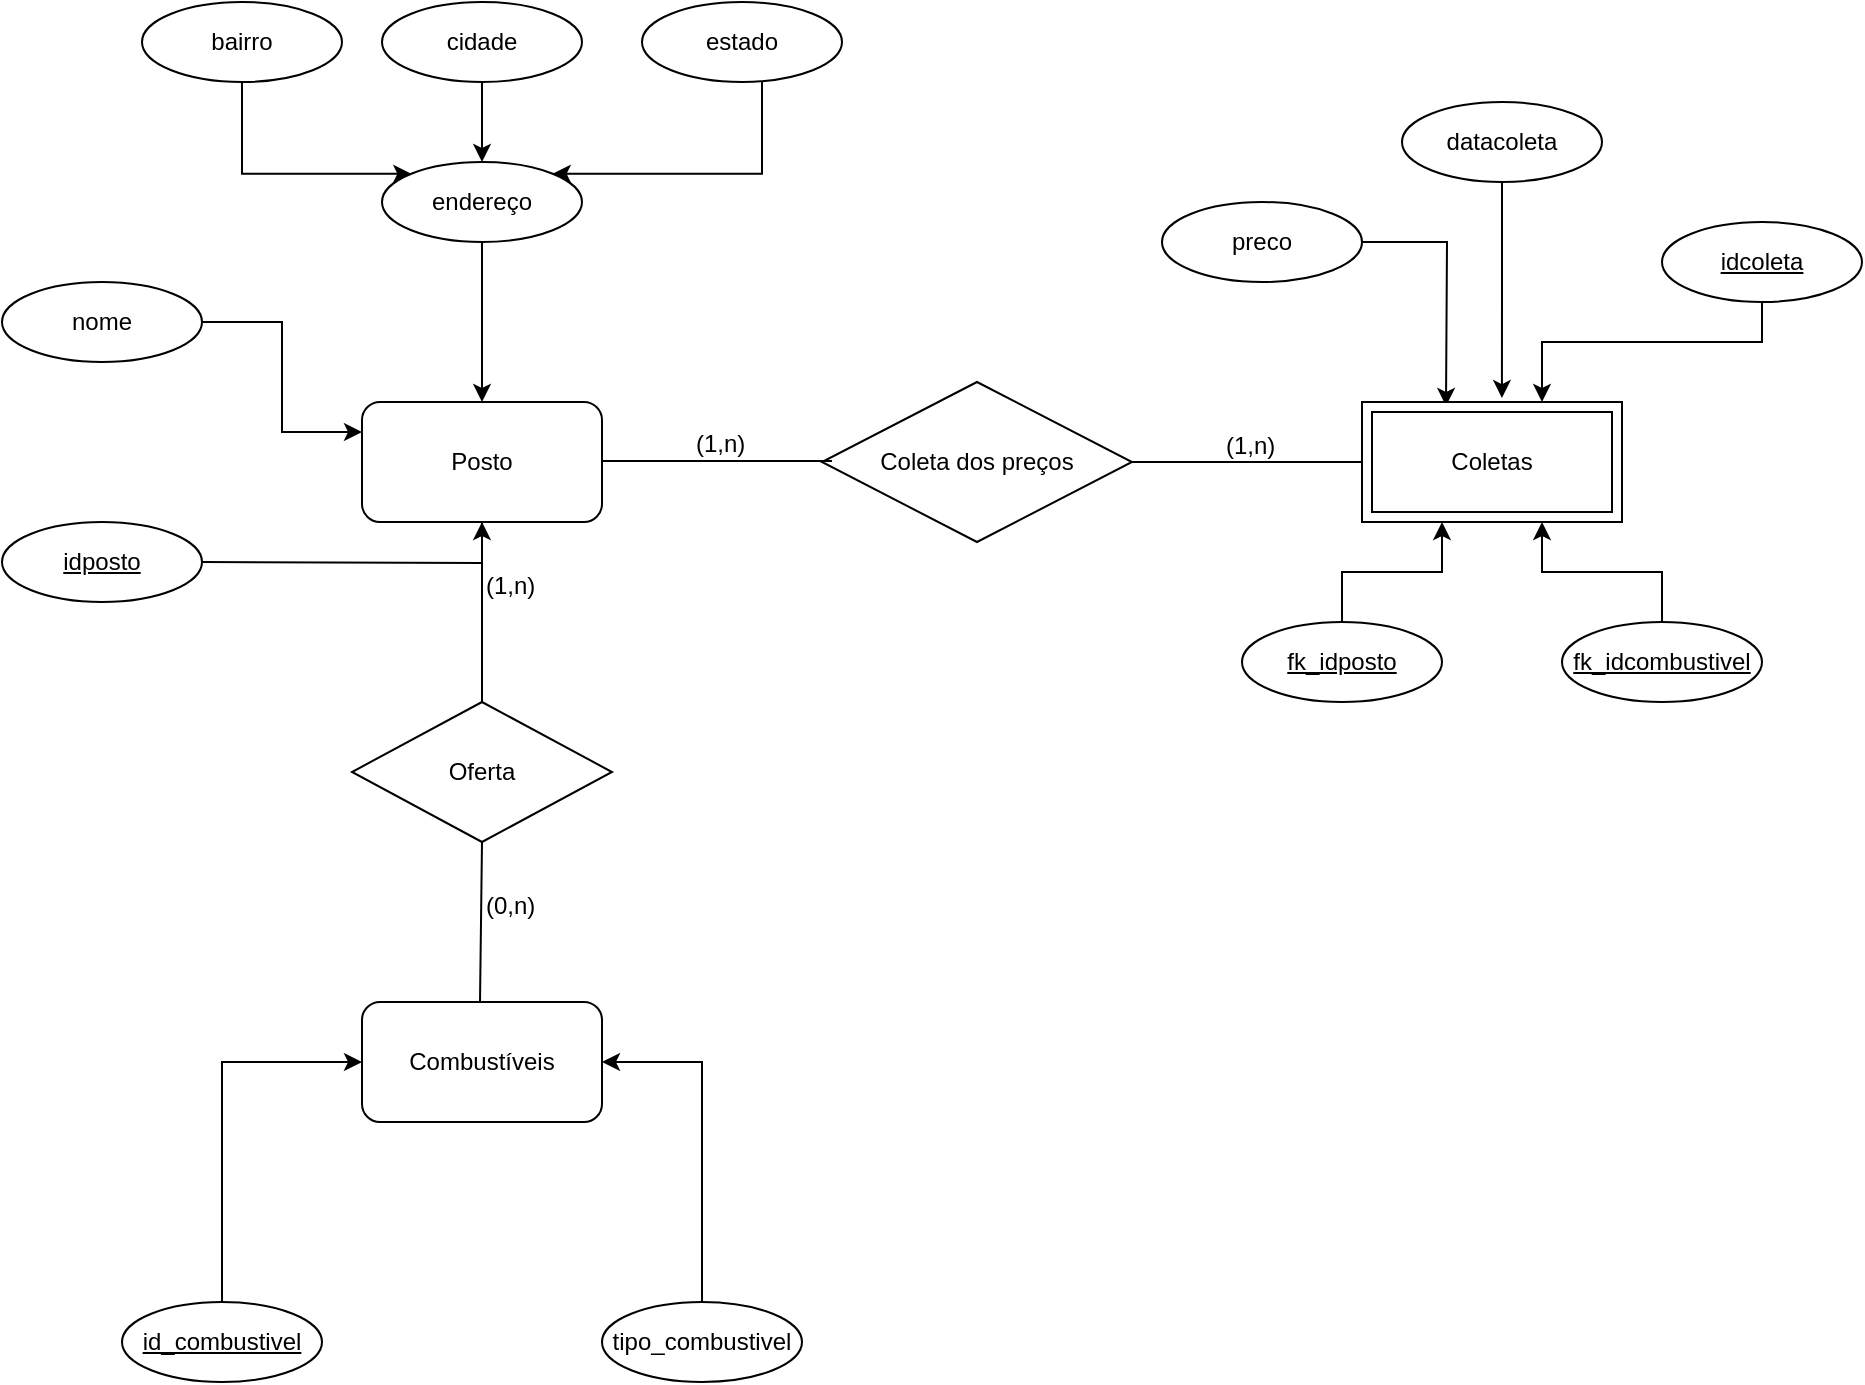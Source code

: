 <mxfile version="24.4.6" type="github">
  <diagram id="R2lEEEUBdFMjLlhIrx00" name="Page-1">
    <mxGraphModel dx="2524" dy="1882" grid="1" gridSize="10" guides="1" tooltips="1" connect="1" arrows="1" fold="1" page="1" pageScale="1" pageWidth="850" pageHeight="1100" math="0" shadow="0" extFonts="Permanent Marker^https://fonts.googleapis.com/css?family=Permanent+Marker">
      <root>
        <mxCell id="0" />
        <mxCell id="1" parent="0" />
        <mxCell id="GcDPoTNNET3Vwg0IlSCf-1" value="Posto" style="rounded=1;whiteSpace=wrap;html=1;" parent="1" vertex="1">
          <mxGeometry x="70" y="190" width="120" height="60" as="geometry" />
        </mxCell>
        <mxCell id="GcDPoTNNET3Vwg0IlSCf-3" value="Combustíveis" style="rounded=1;whiteSpace=wrap;html=1;" parent="1" vertex="1">
          <mxGeometry x="70" y="490" width="120" height="60" as="geometry" />
        </mxCell>
        <mxCell id="GcDPoTNNET3Vwg0IlSCf-38" style="edgeStyle=orthogonalEdgeStyle;rounded=0;orthogonalLoop=1;jettySize=auto;html=1;entryX=0;entryY=0.5;entryDx=0;entryDy=0;exitX=0.5;exitY=0;exitDx=0;exitDy=0;" parent="1" source="RAU7dG7HIQkpDnTx74YW-15" target="GcDPoTNNET3Vwg0IlSCf-3" edge="1">
          <mxGeometry relative="1" as="geometry">
            <mxPoint x="20" y="640" as="sourcePoint" />
          </mxGeometry>
        </mxCell>
        <mxCell id="GcDPoTNNET3Vwg0IlSCf-39" style="edgeStyle=orthogonalEdgeStyle;rounded=0;orthogonalLoop=1;jettySize=auto;html=1;entryX=1;entryY=0.5;entryDx=0;entryDy=0;" parent="1" source="GcDPoTNNET3Vwg0IlSCf-7" target="GcDPoTNNET3Vwg0IlSCf-3" edge="1">
          <mxGeometry relative="1" as="geometry" />
        </mxCell>
        <mxCell id="GcDPoTNNET3Vwg0IlSCf-7" value="tipo_combustivel" style="ellipse;whiteSpace=wrap;html=1;align=center;" parent="1" vertex="1">
          <mxGeometry x="190" y="640" width="100" height="40" as="geometry" />
        </mxCell>
        <mxCell id="GcDPoTNNET3Vwg0IlSCf-30" value="" style="edgeStyle=orthogonalEdgeStyle;rounded=0;orthogonalLoop=1;jettySize=auto;html=1;" parent="1" target="GcDPoTNNET3Vwg0IlSCf-1" edge="1">
          <mxGeometry relative="1" as="geometry">
            <mxPoint x="-10" y="270" as="sourcePoint" />
          </mxGeometry>
        </mxCell>
        <mxCell id="GcDPoTNNET3Vwg0IlSCf-25" value="" style="edgeStyle=orthogonalEdgeStyle;rounded=0;orthogonalLoop=1;jettySize=auto;html=1;" parent="1" source="GcDPoTNNET3Vwg0IlSCf-9" target="GcDPoTNNET3Vwg0IlSCf-1" edge="1">
          <mxGeometry relative="1" as="geometry" />
        </mxCell>
        <mxCell id="GcDPoTNNET3Vwg0IlSCf-9" value="endereço" style="ellipse;whiteSpace=wrap;html=1;align=center;" parent="1" vertex="1">
          <mxGeometry x="80" y="70" width="100" height="40" as="geometry" />
        </mxCell>
        <mxCell id="GcDPoTNNET3Vwg0IlSCf-28" value="" style="edgeStyle=orthogonalEdgeStyle;rounded=0;orthogonalLoop=1;jettySize=auto;html=1;" parent="1" source="GcDPoTNNET3Vwg0IlSCf-10" target="GcDPoTNNET3Vwg0IlSCf-9" edge="1">
          <mxGeometry relative="1" as="geometry" />
        </mxCell>
        <mxCell id="GcDPoTNNET3Vwg0IlSCf-10" value="cidade" style="ellipse;whiteSpace=wrap;html=1;align=center;" parent="1" vertex="1">
          <mxGeometry x="80" y="-10" width="100" height="40" as="geometry" />
        </mxCell>
        <mxCell id="GcDPoTNNET3Vwg0IlSCf-29" style="edgeStyle=orthogonalEdgeStyle;rounded=0;orthogonalLoop=1;jettySize=auto;html=1;entryX=1;entryY=0;entryDx=0;entryDy=0;" parent="1" source="GcDPoTNNET3Vwg0IlSCf-11" target="GcDPoTNNET3Vwg0IlSCf-9" edge="1">
          <mxGeometry relative="1" as="geometry">
            <Array as="points">
              <mxPoint x="270" y="76" />
            </Array>
          </mxGeometry>
        </mxCell>
        <mxCell id="GcDPoTNNET3Vwg0IlSCf-11" value="estado" style="ellipse;whiteSpace=wrap;html=1;align=center;" parent="1" vertex="1">
          <mxGeometry x="210" y="-10" width="100" height="40" as="geometry" />
        </mxCell>
        <mxCell id="GcDPoTNNET3Vwg0IlSCf-12" value="bairro" style="ellipse;whiteSpace=wrap;html=1;align=center;" parent="1" vertex="1">
          <mxGeometry x="-40" y="-10" width="100" height="40" as="geometry" />
        </mxCell>
        <mxCell id="GcDPoTNNET3Vwg0IlSCf-31" style="edgeStyle=orthogonalEdgeStyle;rounded=0;orthogonalLoop=1;jettySize=auto;html=1;entryX=0;entryY=0.25;entryDx=0;entryDy=0;" parent="1" source="GcDPoTNNET3Vwg0IlSCf-13" target="GcDPoTNNET3Vwg0IlSCf-1" edge="1">
          <mxGeometry relative="1" as="geometry" />
        </mxCell>
        <mxCell id="GcDPoTNNET3Vwg0IlSCf-13" value="nome" style="ellipse;whiteSpace=wrap;html=1;align=center;" parent="1" vertex="1">
          <mxGeometry x="-110" y="130" width="100" height="40" as="geometry" />
        </mxCell>
        <mxCell id="GcDPoTNNET3Vwg0IlSCf-35" style="edgeStyle=orthogonalEdgeStyle;rounded=0;orthogonalLoop=1;jettySize=auto;html=1;entryX=0.75;entryY=0;entryDx=0;entryDy=0;" parent="1" edge="1">
          <mxGeometry relative="1" as="geometry">
            <Array as="points">
              <mxPoint x="770" y="160" />
              <mxPoint x="660" y="160" />
            </Array>
            <mxPoint x="770" y="140" as="sourcePoint" />
            <mxPoint x="660" y="190" as="targetPoint" />
          </mxGeometry>
        </mxCell>
        <mxCell id="GcDPoTNNET3Vwg0IlSCf-32" value="" style="edgeStyle=orthogonalEdgeStyle;rounded=0;orthogonalLoop=1;jettySize=auto;html=1;" parent="1" edge="1">
          <mxGeometry relative="1" as="geometry">
            <Array as="points">
              <mxPoint x="560" y="275" />
              <mxPoint x="610" y="275" />
            </Array>
            <mxPoint x="560" y="300" as="sourcePoint" />
            <mxPoint x="610" y="250" as="targetPoint" />
          </mxGeometry>
        </mxCell>
        <mxCell id="GcDPoTNNET3Vwg0IlSCf-33" value="" style="edgeStyle=orthogonalEdgeStyle;rounded=0;orthogonalLoop=1;jettySize=auto;html=1;" parent="1" edge="1">
          <mxGeometry relative="1" as="geometry">
            <Array as="points">
              <mxPoint x="720" y="275" />
              <mxPoint x="660" y="275" />
            </Array>
            <mxPoint x="720" y="300" as="sourcePoint" />
            <mxPoint x="660" y="250" as="targetPoint" />
          </mxGeometry>
        </mxCell>
        <mxCell id="GcDPoTNNET3Vwg0IlSCf-17" value="datacoleta" style="ellipse;whiteSpace=wrap;html=1;align=center;" parent="1" vertex="1">
          <mxGeometry x="590" y="40" width="100" height="40" as="geometry" />
        </mxCell>
        <mxCell id="GcDPoTNNET3Vwg0IlSCf-18" value="preco" style="ellipse;whiteSpace=wrap;html=1;align=center;" parent="1" vertex="1">
          <mxGeometry x="470" y="90" width="100" height="40" as="geometry" />
        </mxCell>
        <mxCell id="GcDPoTNNET3Vwg0IlSCf-19" value="Oferta" style="shape=rhombus;perimeter=rhombusPerimeter;whiteSpace=wrap;html=1;align=center;" parent="1" vertex="1">
          <mxGeometry x="65" y="340" width="130" height="70" as="geometry" />
        </mxCell>
        <mxCell id="GcDPoTNNET3Vwg0IlSCf-20" value="Coleta dos preços" style="shape=rhombus;perimeter=rhombusPerimeter;whiteSpace=wrap;html=1;align=center;" parent="1" vertex="1">
          <mxGeometry x="300" y="180" width="155" height="80" as="geometry" />
        </mxCell>
        <mxCell id="GcDPoTNNET3Vwg0IlSCf-27" style="edgeStyle=orthogonalEdgeStyle;rounded=0;orthogonalLoop=1;jettySize=auto;html=1;entryX=0;entryY=0;entryDx=0;entryDy=0;" parent="1" source="GcDPoTNNET3Vwg0IlSCf-12" target="GcDPoTNNET3Vwg0IlSCf-9" edge="1">
          <mxGeometry relative="1" as="geometry">
            <Array as="points">
              <mxPoint x="10" y="76" />
            </Array>
          </mxGeometry>
        </mxCell>
        <mxCell id="GcDPoTNNET3Vwg0IlSCf-34" style="edgeStyle=orthogonalEdgeStyle;rounded=0;orthogonalLoop=1;jettySize=auto;html=1;entryX=0.35;entryY=0.033;entryDx=0;entryDy=0;entryPerimeter=0;" parent="1" source="GcDPoTNNET3Vwg0IlSCf-18" edge="1">
          <mxGeometry relative="1" as="geometry">
            <mxPoint x="612" y="191.98" as="targetPoint" />
          </mxGeometry>
        </mxCell>
        <mxCell id="GcDPoTNNET3Vwg0IlSCf-37" style="edgeStyle=orthogonalEdgeStyle;rounded=0;orthogonalLoop=1;jettySize=auto;html=1;entryX=0.583;entryY=-0.033;entryDx=0;entryDy=0;entryPerimeter=0;" parent="1" source="GcDPoTNNET3Vwg0IlSCf-17" edge="1">
          <mxGeometry relative="1" as="geometry">
            <mxPoint x="639.96" y="188.02" as="targetPoint" />
          </mxGeometry>
        </mxCell>
        <mxCell id="RAU7dG7HIQkpDnTx74YW-1" value="" style="endArrow=none;html=1;rounded=0;entryX=0;entryY=0.5;entryDx=0;entryDy=0;exitX=1;exitY=0.5;exitDx=0;exitDy=0;" edge="1" parent="1" source="GcDPoTNNET3Vwg0IlSCf-20">
          <mxGeometry relative="1" as="geometry">
            <mxPoint x="440" y="220" as="sourcePoint" />
            <mxPoint x="570" y="220" as="targetPoint" />
          </mxGeometry>
        </mxCell>
        <mxCell id="RAU7dG7HIQkpDnTx74YW-2" value="(1,n)" style="resizable=0;html=1;whiteSpace=wrap;align=left;verticalAlign=bottom;" connectable="0" vertex="1" parent="RAU7dG7HIQkpDnTx74YW-1">
          <mxGeometry x="-1" relative="1" as="geometry">
            <mxPoint x="45" as="offset" />
          </mxGeometry>
        </mxCell>
        <mxCell id="RAU7dG7HIQkpDnTx74YW-7" value="" style="endArrow=none;html=1;rounded=0;entryX=0;entryY=0.5;entryDx=0;entryDy=0;exitX=1;exitY=0.5;exitDx=0;exitDy=0;" edge="1" parent="1">
          <mxGeometry relative="1" as="geometry">
            <mxPoint x="190" y="219.5" as="sourcePoint" />
            <mxPoint x="305" y="219.5" as="targetPoint" />
          </mxGeometry>
        </mxCell>
        <mxCell id="RAU7dG7HIQkpDnTx74YW-8" value="(1,n)" style="resizable=0;html=1;whiteSpace=wrap;align=left;verticalAlign=bottom;" connectable="0" vertex="1" parent="RAU7dG7HIQkpDnTx74YW-7">
          <mxGeometry x="-1" relative="1" as="geometry">
            <mxPoint x="45" as="offset" />
          </mxGeometry>
        </mxCell>
        <mxCell id="RAU7dG7HIQkpDnTx74YW-9" value="(0,n)" style="resizable=0;html=1;whiteSpace=wrap;align=left;verticalAlign=bottom;direction=south;" connectable="0" vertex="1" parent="1">
          <mxGeometry x="130" y="450" as="geometry" />
        </mxCell>
        <mxCell id="RAU7dG7HIQkpDnTx74YW-10" value="(1,n)" style="resizable=0;html=1;whiteSpace=wrap;align=left;verticalAlign=bottom;" connectable="0" vertex="1" parent="1">
          <mxGeometry x="130" y="290" as="geometry" />
        </mxCell>
        <mxCell id="RAU7dG7HIQkpDnTx74YW-11" value="idcoleta" style="ellipse;whiteSpace=wrap;html=1;align=center;fontStyle=4;" vertex="1" parent="1">
          <mxGeometry x="720" y="100" width="100" height="40" as="geometry" />
        </mxCell>
        <mxCell id="RAU7dG7HIQkpDnTx74YW-12" value="fk_idcombustivel" style="ellipse;whiteSpace=wrap;html=1;align=center;fontStyle=4;" vertex="1" parent="1">
          <mxGeometry x="670" y="300" width="100" height="40" as="geometry" />
        </mxCell>
        <mxCell id="RAU7dG7HIQkpDnTx74YW-14" value="fk_idposto" style="ellipse;whiteSpace=wrap;html=1;align=center;fontStyle=4;" vertex="1" parent="1">
          <mxGeometry x="510" y="300" width="100" height="40" as="geometry" />
        </mxCell>
        <mxCell id="RAU7dG7HIQkpDnTx74YW-15" value="id_combustivel" style="ellipse;whiteSpace=wrap;html=1;align=center;fontStyle=4;" vertex="1" parent="1">
          <mxGeometry x="-50" y="640" width="100" height="40" as="geometry" />
        </mxCell>
        <mxCell id="RAU7dG7HIQkpDnTx74YW-18" value="" style="endArrow=none;html=1;rounded=0;entryX=0.5;entryY=1;entryDx=0;entryDy=0;exitX=0.5;exitY=0;exitDx=0;exitDy=0;" edge="1" parent="1" source="GcDPoTNNET3Vwg0IlSCf-19" target="GcDPoTNNET3Vwg0IlSCf-1">
          <mxGeometry relative="1" as="geometry">
            <mxPoint x="95" y="300" as="sourcePoint" />
            <mxPoint x="210" y="300" as="targetPoint" />
          </mxGeometry>
        </mxCell>
        <mxCell id="RAU7dG7HIQkpDnTx74YW-20" value="" style="endArrow=none;html=1;rounded=0;exitX=0.5;exitY=0;exitDx=0;exitDy=0;" edge="1" parent="1">
          <mxGeometry relative="1" as="geometry">
            <mxPoint x="129" y="490" as="sourcePoint" />
            <mxPoint x="130" y="410" as="targetPoint" />
          </mxGeometry>
        </mxCell>
        <mxCell id="RAU7dG7HIQkpDnTx74YW-22" value="Coletas" style="shape=ext;margin=3;double=1;whiteSpace=wrap;html=1;align=center;" vertex="1" parent="1">
          <mxGeometry x="570" y="190" width="130" height="60" as="geometry" />
        </mxCell>
        <mxCell id="RAU7dG7HIQkpDnTx74YW-23" value="idposto" style="ellipse;whiteSpace=wrap;html=1;align=center;fontStyle=4;" vertex="1" parent="1">
          <mxGeometry x="-110" y="250" width="100" height="40" as="geometry" />
        </mxCell>
      </root>
    </mxGraphModel>
  </diagram>
</mxfile>
